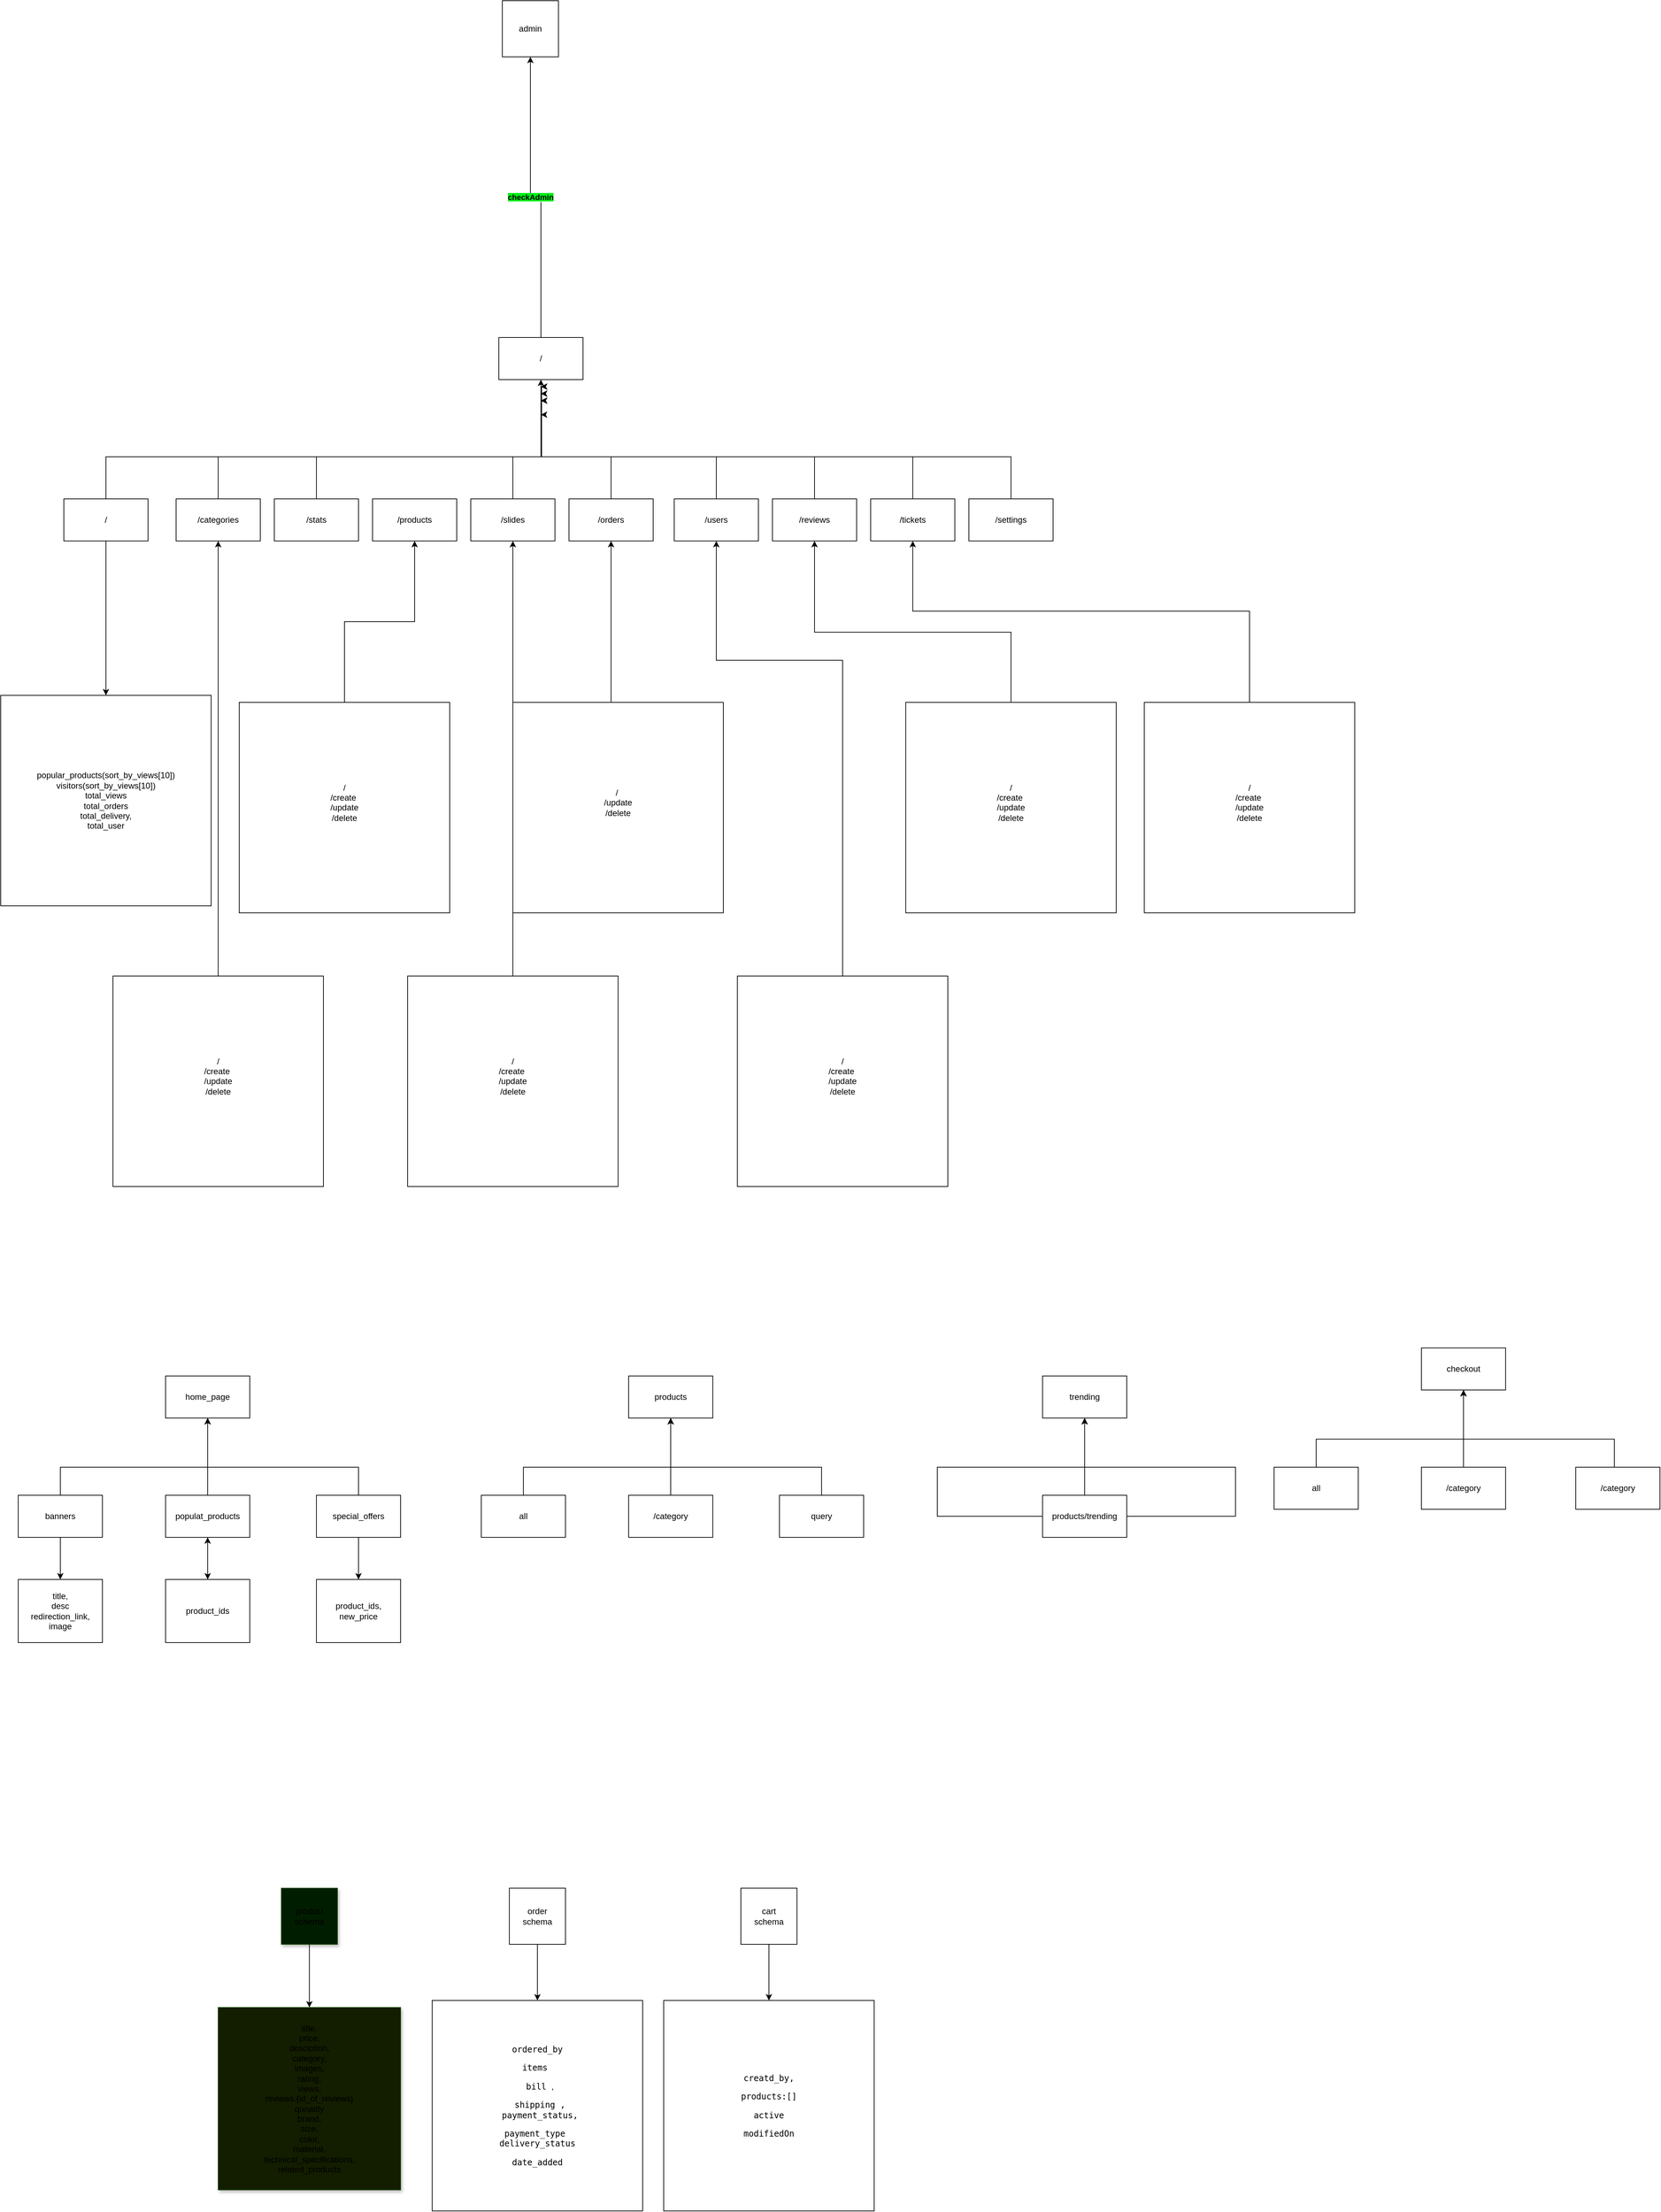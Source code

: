 <mxfile version="24.2.5" type="device">
  <diagram name="Page-1" id="WDJ_Z6O_Jv-4hxg5FpdB">
    <mxGraphModel dx="896" dy="2647" grid="1" gridSize="10" guides="1" tooltips="1" connect="1" arrows="1" fold="1" page="1" pageScale="1" pageWidth="850" pageHeight="1100" math="0" shadow="0">
      <root>
        <mxCell id="0" />
        <mxCell id="1" parent="0" />
        <mxCell id="sdlYAYd8WSPYQElmw3_2-1" value="admin" style="whiteSpace=wrap;html=1;aspect=fixed;" parent="1" vertex="1">
          <mxGeometry x="810" y="-1410" width="80" height="80" as="geometry" />
        </mxCell>
        <mxCell id="sdlYAYd8WSPYQElmw3_2-3" style="edgeStyle=orthogonalEdgeStyle;rounded=0;orthogonalLoop=1;jettySize=auto;html=1;" parent="1" source="sdlYAYd8WSPYQElmw3_2-2" edge="1">
          <mxGeometry relative="1" as="geometry">
            <mxPoint x="180" y="840" as="targetPoint" />
          </mxGeometry>
        </mxCell>
        <mxCell id="sdlYAYd8WSPYQElmw3_2-15" style="edgeStyle=orthogonalEdgeStyle;rounded=0;orthogonalLoop=1;jettySize=auto;html=1;entryX=0.5;entryY=1;entryDx=0;entryDy=0;" parent="1" source="sdlYAYd8WSPYQElmw3_2-2" target="sdlYAYd8WSPYQElmw3_2-13" edge="1">
          <mxGeometry relative="1" as="geometry">
            <mxPoint x="350" y="620" as="targetPoint" />
            <Array as="points">
              <mxPoint x="180" y="680" />
              <mxPoint x="390" y="680" />
            </Array>
          </mxGeometry>
        </mxCell>
        <mxCell id="sdlYAYd8WSPYQElmw3_2-2" value="banners" style="rounded=0;whiteSpace=wrap;html=1;" parent="1" vertex="1">
          <mxGeometry x="120" y="720" width="120" height="60" as="geometry" />
        </mxCell>
        <mxCell id="sdlYAYd8WSPYQElmw3_2-4" value="title,&lt;div&gt;desc&lt;/div&gt;&lt;div&gt;redirection_link,&lt;/div&gt;&lt;div&gt;image&lt;/div&gt;" style="rounded=0;whiteSpace=wrap;html=1;" parent="1" vertex="1">
          <mxGeometry x="120" y="840" width="120" height="90" as="geometry" />
        </mxCell>
        <mxCell id="sdlYAYd8WSPYQElmw3_2-9" value="" style="edgeStyle=orthogonalEdgeStyle;rounded=0;orthogonalLoop=1;jettySize=auto;html=1;" parent="1" source="sdlYAYd8WSPYQElmw3_2-6" target="sdlYAYd8WSPYQElmw3_2-8" edge="1">
          <mxGeometry relative="1" as="geometry" />
        </mxCell>
        <mxCell id="sdlYAYd8WSPYQElmw3_2-6" value="product_ids" style="rounded=0;whiteSpace=wrap;html=1;" parent="1" vertex="1">
          <mxGeometry x="330" y="840" width="120" height="90" as="geometry" />
        </mxCell>
        <mxCell id="sdlYAYd8WSPYQElmw3_2-7" style="edgeStyle=orthogonalEdgeStyle;rounded=0;orthogonalLoop=1;jettySize=auto;html=1;" parent="1" source="sdlYAYd8WSPYQElmw3_2-8" edge="1">
          <mxGeometry relative="1" as="geometry">
            <mxPoint x="390" y="840" as="targetPoint" />
          </mxGeometry>
        </mxCell>
        <mxCell id="sdlYAYd8WSPYQElmw3_2-17" style="edgeStyle=orthogonalEdgeStyle;rounded=0;orthogonalLoop=1;jettySize=auto;html=1;entryX=0.5;entryY=1;entryDx=0;entryDy=0;" parent="1" source="sdlYAYd8WSPYQElmw3_2-8" target="sdlYAYd8WSPYQElmw3_2-13" edge="1">
          <mxGeometry relative="1" as="geometry">
            <mxPoint x="350" y="610" as="targetPoint" />
            <Array as="points">
              <mxPoint x="390" y="640" />
              <mxPoint x="390" y="640" />
            </Array>
          </mxGeometry>
        </mxCell>
        <mxCell id="sdlYAYd8WSPYQElmw3_2-8" value="populat_products" style="rounded=0;whiteSpace=wrap;html=1;" parent="1" vertex="1">
          <mxGeometry x="330" y="720" width="120" height="60" as="geometry" />
        </mxCell>
        <mxCell id="sdlYAYd8WSPYQElmw3_2-16" style="edgeStyle=orthogonalEdgeStyle;rounded=0;orthogonalLoop=1;jettySize=auto;html=1;entryX=0.5;entryY=1;entryDx=0;entryDy=0;" parent="1" source="sdlYAYd8WSPYQElmw3_2-10" target="sdlYAYd8WSPYQElmw3_2-13" edge="1">
          <mxGeometry relative="1" as="geometry">
            <Array as="points">
              <mxPoint x="605" y="680" />
              <mxPoint x="390" y="680" />
            </Array>
          </mxGeometry>
        </mxCell>
        <mxCell id="sdlYAYd8WSPYQElmw3_2-10" value="special_offers" style="rounded=0;whiteSpace=wrap;html=1;" parent="1" vertex="1">
          <mxGeometry x="545" y="720" width="120" height="60" as="geometry" />
        </mxCell>
        <mxCell id="sdlYAYd8WSPYQElmw3_2-11" style="edgeStyle=orthogonalEdgeStyle;rounded=0;orthogonalLoop=1;jettySize=auto;html=1;" parent="1" source="sdlYAYd8WSPYQElmw3_2-10" edge="1">
          <mxGeometry relative="1" as="geometry">
            <mxPoint x="605" y="840" as="targetPoint" />
          </mxGeometry>
        </mxCell>
        <mxCell id="sdlYAYd8WSPYQElmw3_2-12" value="product_ids,&lt;div&gt;new_price&lt;/div&gt;" style="rounded=0;whiteSpace=wrap;html=1;" parent="1" vertex="1">
          <mxGeometry x="545" y="840" width="120" height="90" as="geometry" />
        </mxCell>
        <mxCell id="sdlYAYd8WSPYQElmw3_2-13" value="home_page" style="rounded=0;whiteSpace=wrap;html=1;" parent="1" vertex="1">
          <mxGeometry x="330" y="550" width="120" height="60" as="geometry" />
        </mxCell>
        <mxCell id="sdlYAYd8WSPYQElmw3_2-19" style="edgeStyle=orthogonalEdgeStyle;rounded=0;orthogonalLoop=1;jettySize=auto;html=1;entryX=0.5;entryY=1;entryDx=0;entryDy=0;" parent="1" source="sdlYAYd8WSPYQElmw3_2-20" target="sdlYAYd8WSPYQElmw3_2-31" edge="1">
          <mxGeometry relative="1" as="geometry">
            <mxPoint x="1010" y="620" as="targetPoint" />
            <Array as="points">
              <mxPoint x="840" y="680" />
              <mxPoint x="1050" y="680" />
            </Array>
          </mxGeometry>
        </mxCell>
        <mxCell id="sdlYAYd8WSPYQElmw3_2-20" value="all" style="rounded=0;whiteSpace=wrap;html=1;" parent="1" vertex="1">
          <mxGeometry x="780" y="720" width="120" height="60" as="geometry" />
        </mxCell>
        <mxCell id="sdlYAYd8WSPYQElmw3_2-25" style="edgeStyle=orthogonalEdgeStyle;rounded=0;orthogonalLoop=1;jettySize=auto;html=1;entryX=0.5;entryY=1;entryDx=0;entryDy=0;" parent="1" source="sdlYAYd8WSPYQElmw3_2-26" target="sdlYAYd8WSPYQElmw3_2-31" edge="1">
          <mxGeometry relative="1" as="geometry">
            <mxPoint x="1010" y="610" as="targetPoint" />
            <Array as="points">
              <mxPoint x="1050" y="640" />
              <mxPoint x="1050" y="640" />
            </Array>
          </mxGeometry>
        </mxCell>
        <mxCell id="sdlYAYd8WSPYQElmw3_2-26" value="/category" style="rounded=0;whiteSpace=wrap;html=1;" parent="1" vertex="1">
          <mxGeometry x="990" y="720" width="120" height="60" as="geometry" />
        </mxCell>
        <mxCell id="sdlYAYd8WSPYQElmw3_2-27" style="edgeStyle=orthogonalEdgeStyle;rounded=0;orthogonalLoop=1;jettySize=auto;html=1;entryX=0.5;entryY=1;entryDx=0;entryDy=0;" parent="1" source="sdlYAYd8WSPYQElmw3_2-28" target="sdlYAYd8WSPYQElmw3_2-31" edge="1">
          <mxGeometry relative="1" as="geometry">
            <Array as="points">
              <mxPoint x="1265" y="680" />
              <mxPoint x="1050" y="680" />
            </Array>
          </mxGeometry>
        </mxCell>
        <mxCell id="sdlYAYd8WSPYQElmw3_2-28" value="query" style="rounded=0;whiteSpace=wrap;html=1;" parent="1" vertex="1">
          <mxGeometry x="1205" y="720" width="120" height="60" as="geometry" />
        </mxCell>
        <mxCell id="sdlYAYd8WSPYQElmw3_2-31" value="products" style="rounded=0;whiteSpace=wrap;html=1;" parent="1" vertex="1">
          <mxGeometry x="990" y="550" width="120" height="60" as="geometry" />
        </mxCell>
        <mxCell id="sdlYAYd8WSPYQElmw3_2-32" style="edgeStyle=orthogonalEdgeStyle;rounded=0;orthogonalLoop=1;jettySize=auto;html=1;entryX=0.5;entryY=1;entryDx=0;entryDy=0;exitX=0;exitY=0.5;exitDx=0;exitDy=0;" parent="1" source="sdlYAYd8WSPYQElmw3_2-37" target="sdlYAYd8WSPYQElmw3_2-38" edge="1">
          <mxGeometry relative="1" as="geometry">
            <mxPoint x="1600" y="620" as="targetPoint" />
            <mxPoint x="1430" y="720" as="sourcePoint" />
            <Array as="points">
              <mxPoint x="1430" y="750" />
              <mxPoint x="1430" y="680" />
              <mxPoint x="1640" y="680" />
            </Array>
          </mxGeometry>
        </mxCell>
        <mxCell id="sdlYAYd8WSPYQElmw3_2-34" style="edgeStyle=orthogonalEdgeStyle;rounded=0;orthogonalLoop=1;jettySize=auto;html=1;entryX=0.5;entryY=1;entryDx=0;entryDy=0;" parent="1" target="sdlYAYd8WSPYQElmw3_2-38" edge="1">
          <mxGeometry relative="1" as="geometry">
            <mxPoint x="1600" y="610" as="targetPoint" />
            <mxPoint x="1640" y="720" as="sourcePoint" />
            <Array as="points">
              <mxPoint x="1640" y="640" />
              <mxPoint x="1640" y="640" />
            </Array>
          </mxGeometry>
        </mxCell>
        <mxCell id="sdlYAYd8WSPYQElmw3_2-36" style="edgeStyle=orthogonalEdgeStyle;rounded=0;orthogonalLoop=1;jettySize=auto;html=1;entryX=0.5;entryY=1;entryDx=0;entryDy=0;" parent="1" source="sdlYAYd8WSPYQElmw3_2-37" target="sdlYAYd8WSPYQElmw3_2-38" edge="1">
          <mxGeometry relative="1" as="geometry">
            <Array as="points">
              <mxPoint x="1855" y="680" />
              <mxPoint x="1640" y="680" />
            </Array>
          </mxGeometry>
        </mxCell>
        <mxCell id="sdlYAYd8WSPYQElmw3_2-37" value="products/trending" style="rounded=0;whiteSpace=wrap;html=1;" parent="1" vertex="1">
          <mxGeometry x="1580" y="720" width="120" height="60" as="geometry" />
        </mxCell>
        <mxCell id="sdlYAYd8WSPYQElmw3_2-38" value="trending" style="rounded=0;whiteSpace=wrap;html=1;" parent="1" vertex="1">
          <mxGeometry x="1580" y="550" width="120" height="60" as="geometry" />
        </mxCell>
        <mxCell id="sdlYAYd8WSPYQElmw3_2-41" style="edgeStyle=orthogonalEdgeStyle;rounded=0;orthogonalLoop=1;jettySize=auto;html=1;entryX=0.5;entryY=0;entryDx=0;entryDy=0;" parent="1" source="sdlYAYd8WSPYQElmw3_2-39" target="sdlYAYd8WSPYQElmw3_2-40" edge="1">
          <mxGeometry relative="1" as="geometry" />
        </mxCell>
        <mxCell id="sdlYAYd8WSPYQElmw3_2-39" value="product&lt;div&gt;schema&lt;/div&gt;" style="whiteSpace=wrap;html=1;aspect=fixed;strokeColor=#194500;shadow=1;fillColor=#011D00;" parent="1" vertex="1">
          <mxGeometry x="495" y="1280" width="80" height="80" as="geometry" />
        </mxCell>
        <mxCell id="sdlYAYd8WSPYQElmw3_2-40" value="title,&lt;div&gt;price,&lt;/div&gt;&lt;div&gt;desciption,&lt;/div&gt;&lt;div&gt;category,&lt;/div&gt;&lt;div&gt;images,&lt;/div&gt;&lt;div&gt;rating,&lt;/div&gt;&lt;div&gt;views,&lt;/div&gt;&lt;div&gt;reviews:{id_of_reviews}&lt;/div&gt;&lt;div&gt;qunatity&lt;/div&gt;&lt;div&gt;brand,&lt;/div&gt;&lt;div&gt;size,&lt;/div&gt;&lt;div&gt;color,&lt;/div&gt;&lt;div&gt;material,&lt;/div&gt;&lt;div&gt;technical_specifications,&lt;/div&gt;&lt;div&gt;related_products&lt;/div&gt;" style="whiteSpace=wrap;html=1;aspect=fixed;strokeColor=#194500;shadow=1;fillColor=#131D00;" parent="1" vertex="1">
          <mxGeometry x="405" y="1450" width="260" height="260" as="geometry" />
        </mxCell>
        <mxCell id="sdlYAYd8WSPYQElmw3_2-42" style="edgeStyle=orthogonalEdgeStyle;rounded=0;orthogonalLoop=1;jettySize=auto;html=1;entryX=0.5;entryY=1;entryDx=0;entryDy=0;" parent="1" source="sdlYAYd8WSPYQElmw3_2-43" target="sdlYAYd8WSPYQElmw3_2-47" edge="1">
          <mxGeometry relative="1" as="geometry">
            <mxPoint x="2140" y="580" as="targetPoint" />
            <Array as="points">
              <mxPoint x="1970" y="640" />
              <mxPoint x="2180" y="640" />
            </Array>
          </mxGeometry>
        </mxCell>
        <mxCell id="sdlYAYd8WSPYQElmw3_2-43" value="all" style="rounded=0;whiteSpace=wrap;html=1;" parent="1" vertex="1">
          <mxGeometry x="1910" y="680" width="120" height="60" as="geometry" />
        </mxCell>
        <mxCell id="sdlYAYd8WSPYQElmw3_2-44" style="edgeStyle=orthogonalEdgeStyle;rounded=0;orthogonalLoop=1;jettySize=auto;html=1;entryX=0.5;entryY=1;entryDx=0;entryDy=0;" parent="1" source="sdlYAYd8WSPYQElmw3_2-45" target="sdlYAYd8WSPYQElmw3_2-47" edge="1">
          <mxGeometry relative="1" as="geometry">
            <mxPoint x="2140" y="570" as="targetPoint" />
            <Array as="points">
              <mxPoint x="2180" y="600" />
              <mxPoint x="2180" y="600" />
            </Array>
          </mxGeometry>
        </mxCell>
        <mxCell id="sdlYAYd8WSPYQElmw3_2-45" value="/category" style="rounded=0;whiteSpace=wrap;html=1;" parent="1" vertex="1">
          <mxGeometry x="2120" y="680" width="120" height="60" as="geometry" />
        </mxCell>
        <mxCell id="sdlYAYd8WSPYQElmw3_2-46" style="edgeStyle=orthogonalEdgeStyle;rounded=0;orthogonalLoop=1;jettySize=auto;html=1;entryX=0.5;entryY=1;entryDx=0;entryDy=0;" parent="1" target="sdlYAYd8WSPYQElmw3_2-47" edge="1">
          <mxGeometry relative="1" as="geometry">
            <mxPoint x="2395" y="680" as="sourcePoint" />
            <Array as="points">
              <mxPoint x="2395" y="640" />
              <mxPoint x="2180" y="640" />
            </Array>
          </mxGeometry>
        </mxCell>
        <mxCell id="sdlYAYd8WSPYQElmw3_2-47" value="checkout" style="rounded=0;whiteSpace=wrap;html=1;" parent="1" vertex="1">
          <mxGeometry x="2120" y="510" width="120" height="60" as="geometry" />
        </mxCell>
        <mxCell id="sdlYAYd8WSPYQElmw3_2-48" value="/category" style="rounded=0;whiteSpace=wrap;html=1;" parent="1" vertex="1">
          <mxGeometry x="2340" y="680" width="120" height="60" as="geometry" />
        </mxCell>
        <mxCell id="sdlYAYd8WSPYQElmw3_2-60" style="edgeStyle=orthogonalEdgeStyle;rounded=0;orthogonalLoop=1;jettySize=auto;html=1;entryX=0.5;entryY=1;entryDx=0;entryDy=0;" parent="1" source="sdlYAYd8WSPYQElmw3_2-49" target="sdlYAYd8WSPYQElmw3_2-1" edge="1">
          <mxGeometry relative="1" as="geometry" />
        </mxCell>
        <mxCell id="sdlYAYd8WSPYQElmw3_2-75" value="&lt;b style=&quot;background-color: rgb(0, 240, 24);&quot;&gt;checkAdmin&lt;/b&gt;" style="edgeLabel;html=1;align=center;verticalAlign=middle;resizable=0;points=[];" parent="sdlYAYd8WSPYQElmw3_2-60" vertex="1" connectable="0">
          <mxGeometry x="0.71" y="1" relative="1" as="geometry">
            <mxPoint x="1" y="140" as="offset" />
          </mxGeometry>
        </mxCell>
        <mxCell id="sdlYAYd8WSPYQElmw3_2-49" value="/" style="rounded=0;whiteSpace=wrap;html=1;" parent="1" vertex="1">
          <mxGeometry x="805" y="-930" width="120" height="60" as="geometry" />
        </mxCell>
        <mxCell id="sdlYAYd8WSPYQElmw3_2-64" style="edgeStyle=orthogonalEdgeStyle;rounded=0;orthogonalLoop=1;jettySize=auto;html=1;entryX=0.5;entryY=1;entryDx=0;entryDy=0;" parent="1" source="sdlYAYd8WSPYQElmw3_2-50" target="sdlYAYd8WSPYQElmw3_2-49" edge="1">
          <mxGeometry relative="1" as="geometry">
            <Array as="points">
              <mxPoint x="825" y="-760" />
              <mxPoint x="865" y="-760" />
            </Array>
          </mxGeometry>
        </mxCell>
        <mxCell id="sdlYAYd8WSPYQElmw3_2-50" value="/slides" style="rounded=0;whiteSpace=wrap;html=1;" parent="1" vertex="1">
          <mxGeometry x="765" y="-700" width="120" height="60" as="geometry" />
        </mxCell>
        <mxCell id="sdlYAYd8WSPYQElmw3_2-51" value="/products" style="rounded=0;whiteSpace=wrap;html=1;" parent="1" vertex="1">
          <mxGeometry x="625" y="-700" width="120" height="60" as="geometry" />
        </mxCell>
        <mxCell id="sdlYAYd8WSPYQElmw3_2-65" style="edgeStyle=orthogonalEdgeStyle;rounded=0;orthogonalLoop=1;jettySize=auto;html=1;" parent="1" source="sdlYAYd8WSPYQElmw3_2-52" edge="1">
          <mxGeometry relative="1" as="geometry">
            <mxPoint x="865" y="-860" as="targetPoint" />
            <Array as="points">
              <mxPoint x="965" y="-760" />
              <mxPoint x="866" y="-760" />
              <mxPoint x="866" y="-860" />
            </Array>
          </mxGeometry>
        </mxCell>
        <mxCell id="sdlYAYd8WSPYQElmw3_2-52" value="/orders" style="rounded=0;whiteSpace=wrap;html=1;" parent="1" vertex="1">
          <mxGeometry x="905" y="-700" width="120" height="60" as="geometry" />
        </mxCell>
        <mxCell id="sdlYAYd8WSPYQElmw3_2-67" style="edgeStyle=orthogonalEdgeStyle;rounded=0;orthogonalLoop=1;jettySize=auto;html=1;" parent="1" source="sdlYAYd8WSPYQElmw3_2-53" edge="1">
          <mxGeometry relative="1" as="geometry">
            <mxPoint x="865" y="-840" as="targetPoint" />
            <Array as="points">
              <mxPoint x="1255" y="-760" />
              <mxPoint x="866" y="-760" />
              <mxPoint x="866" y="-840" />
            </Array>
          </mxGeometry>
        </mxCell>
        <mxCell id="sdlYAYd8WSPYQElmw3_2-53" value="/reviews" style="rounded=0;whiteSpace=wrap;html=1;" parent="1" vertex="1">
          <mxGeometry x="1195" y="-700" width="120" height="60" as="geometry" />
        </mxCell>
        <mxCell id="sdlYAYd8WSPYQElmw3_2-63" style="edgeStyle=orthogonalEdgeStyle;rounded=0;orthogonalLoop=1;jettySize=auto;html=1;" parent="1" source="sdlYAYd8WSPYQElmw3_2-54" edge="1">
          <mxGeometry relative="1" as="geometry">
            <mxPoint x="865" y="-850" as="targetPoint" />
            <Array as="points">
              <mxPoint x="545" y="-760" />
              <mxPoint x="866" y="-760" />
              <mxPoint x="866" y="-850" />
            </Array>
          </mxGeometry>
        </mxCell>
        <mxCell id="sdlYAYd8WSPYQElmw3_2-54" value="/stats" style="rounded=0;whiteSpace=wrap;html=1;" parent="1" vertex="1">
          <mxGeometry x="485" y="-700" width="120" height="60" as="geometry" />
        </mxCell>
        <mxCell id="sdlYAYd8WSPYQElmw3_2-62" style="edgeStyle=orthogonalEdgeStyle;rounded=0;orthogonalLoop=1;jettySize=auto;html=1;" parent="1" source="sdlYAYd8WSPYQElmw3_2-55" edge="1">
          <mxGeometry relative="1" as="geometry">
            <mxPoint x="865" y="-850" as="targetPoint" />
            <Array as="points">
              <mxPoint x="405" y="-760" />
              <mxPoint x="866" y="-760" />
              <mxPoint x="866" y="-850" />
            </Array>
          </mxGeometry>
        </mxCell>
        <mxCell id="sdlYAYd8WSPYQElmw3_2-55" value="/categories" style="rounded=0;whiteSpace=wrap;html=1;" parent="1" vertex="1">
          <mxGeometry x="345" y="-700" width="120" height="60" as="geometry" />
        </mxCell>
        <mxCell id="sdlYAYd8WSPYQElmw3_2-61" style="edgeStyle=orthogonalEdgeStyle;rounded=0;orthogonalLoop=1;jettySize=auto;html=1;" parent="1" source="sdlYAYd8WSPYQElmw3_2-56" edge="1">
          <mxGeometry relative="1" as="geometry">
            <mxPoint x="865" y="-860" as="targetPoint" />
            <Array as="points">
              <mxPoint x="245" y="-760" />
              <mxPoint x="866" y="-760" />
              <mxPoint x="866" y="-860" />
            </Array>
          </mxGeometry>
        </mxCell>
        <mxCell id="sdlYAYd8WSPYQElmw3_2-71" style="edgeStyle=orthogonalEdgeStyle;rounded=0;orthogonalLoop=1;jettySize=auto;html=1;" parent="1" source="sdlYAYd8WSPYQElmw3_2-56" target="sdlYAYd8WSPYQElmw3_2-72" edge="1">
          <mxGeometry relative="1" as="geometry">
            <mxPoint x="245" y="-470" as="targetPoint" />
          </mxGeometry>
        </mxCell>
        <mxCell id="sdlYAYd8WSPYQElmw3_2-56" value="/" style="rounded=0;whiteSpace=wrap;html=1;" parent="1" vertex="1">
          <mxGeometry x="185" y="-700" width="120" height="60" as="geometry" />
        </mxCell>
        <mxCell id="sdlYAYd8WSPYQElmw3_2-66" style="edgeStyle=orthogonalEdgeStyle;rounded=0;orthogonalLoop=1;jettySize=auto;html=1;" parent="1" source="sdlYAYd8WSPYQElmw3_2-57" edge="1">
          <mxGeometry relative="1" as="geometry">
            <mxPoint x="865" y="-840" as="targetPoint" />
            <Array as="points">
              <mxPoint x="1115" y="-760" />
              <mxPoint x="866" y="-760" />
              <mxPoint x="866" y="-840" />
            </Array>
          </mxGeometry>
        </mxCell>
        <mxCell id="sdlYAYd8WSPYQElmw3_2-57" value="/users" style="rounded=0;whiteSpace=wrap;html=1;" parent="1" vertex="1">
          <mxGeometry x="1055" y="-700" width="120" height="60" as="geometry" />
        </mxCell>
        <mxCell id="sdlYAYd8WSPYQElmw3_2-70" style="edgeStyle=orthogonalEdgeStyle;rounded=0;orthogonalLoop=1;jettySize=auto;html=1;" parent="1" source="sdlYAYd8WSPYQElmw3_2-58" edge="1">
          <mxGeometry relative="1" as="geometry">
            <mxPoint x="865" y="-840" as="targetPoint" />
            <Array as="points">
              <mxPoint x="1535" y="-760" />
              <mxPoint x="866" y="-760" />
              <mxPoint x="866" y="-840" />
            </Array>
          </mxGeometry>
        </mxCell>
        <mxCell id="sdlYAYd8WSPYQElmw3_2-58" value="/settings" style="rounded=0;whiteSpace=wrap;html=1;" parent="1" vertex="1">
          <mxGeometry x="1475" y="-700" width="120" height="60" as="geometry" />
        </mxCell>
        <mxCell id="sdlYAYd8WSPYQElmw3_2-68" style="edgeStyle=orthogonalEdgeStyle;rounded=0;orthogonalLoop=1;jettySize=auto;html=1;" parent="1" source="sdlYAYd8WSPYQElmw3_2-59" edge="1">
          <mxGeometry relative="1" as="geometry">
            <mxPoint x="865" y="-820" as="targetPoint" />
            <Array as="points">
              <mxPoint x="1395" y="-760" />
              <mxPoint x="866" y="-760" />
              <mxPoint x="866" y="-820" />
            </Array>
          </mxGeometry>
        </mxCell>
        <mxCell id="sdlYAYd8WSPYQElmw3_2-59" value="/tickets" style="rounded=0;whiteSpace=wrap;html=1;" parent="1" vertex="1">
          <mxGeometry x="1335" y="-700" width="120" height="60" as="geometry" />
        </mxCell>
        <mxCell id="sdlYAYd8WSPYQElmw3_2-72" value="popular_products(sort_by_views[10])&lt;div&gt;visitors(sort_by_views[10])&lt;br&gt;&lt;/div&gt;&lt;div&gt;total_views&lt;/div&gt;&lt;div&gt;total_orders&lt;/div&gt;&lt;div&gt;total_delivery,&lt;/div&gt;&lt;div&gt;total_user&lt;/div&gt;" style="whiteSpace=wrap;html=1;aspect=fixed;" parent="1" vertex="1">
          <mxGeometry x="95" y="-420" width="300" height="300" as="geometry" />
        </mxCell>
        <mxCell id="sdlYAYd8WSPYQElmw3_2-74" style="edgeStyle=orthogonalEdgeStyle;rounded=0;orthogonalLoop=1;jettySize=auto;html=1;entryX=0.5;entryY=1;entryDx=0;entryDy=0;" parent="1" source="sdlYAYd8WSPYQElmw3_2-73" target="sdlYAYd8WSPYQElmw3_2-55" edge="1">
          <mxGeometry relative="1" as="geometry" />
        </mxCell>
        <mxCell id="sdlYAYd8WSPYQElmw3_2-73" value="/&lt;div&gt;/create&amp;nbsp;&lt;/div&gt;&lt;div&gt;/update&lt;/div&gt;&lt;div&gt;/delete&lt;/div&gt;&lt;div&gt;&lt;br&gt;&lt;/div&gt;" style="whiteSpace=wrap;html=1;aspect=fixed;" parent="1" vertex="1">
          <mxGeometry x="255" y="-20" width="300" height="300" as="geometry" />
        </mxCell>
        <mxCell id="sdlYAYd8WSPYQElmw3_2-77" style="edgeStyle=orthogonalEdgeStyle;rounded=0;orthogonalLoop=1;jettySize=auto;html=1;entryX=0.5;entryY=1;entryDx=0;entryDy=0;" parent="1" source="sdlYAYd8WSPYQElmw3_2-76" target="sdlYAYd8WSPYQElmw3_2-51" edge="1">
          <mxGeometry relative="1" as="geometry" />
        </mxCell>
        <mxCell id="sdlYAYd8WSPYQElmw3_2-76" value="/&lt;div&gt;/create&amp;nbsp;&lt;/div&gt;&lt;div&gt;/update&lt;/div&gt;&lt;div&gt;/delete&lt;/div&gt;&lt;div&gt;&lt;br&gt;&lt;/div&gt;" style="whiteSpace=wrap;html=1;aspect=fixed;" parent="1" vertex="1">
          <mxGeometry x="435" y="-410" width="300" height="300" as="geometry" />
        </mxCell>
        <mxCell id="sdlYAYd8WSPYQElmw3_2-79" style="edgeStyle=orthogonalEdgeStyle;rounded=0;orthogonalLoop=1;jettySize=auto;html=1;entryX=0.5;entryY=1;entryDx=0;entryDy=0;" parent="1" source="sdlYAYd8WSPYQElmw3_2-78" target="sdlYAYd8WSPYQElmw3_2-50" edge="1">
          <mxGeometry relative="1" as="geometry" />
        </mxCell>
        <mxCell id="sdlYAYd8WSPYQElmw3_2-78" value="/&lt;div&gt;/create&amp;nbsp;&lt;/div&gt;&lt;div&gt;/update&lt;/div&gt;&lt;div&gt;/delete&lt;/div&gt;&lt;div&gt;&lt;br&gt;&lt;/div&gt;" style="whiteSpace=wrap;html=1;aspect=fixed;" parent="1" vertex="1">
          <mxGeometry x="675" y="-20" width="300" height="300" as="geometry" />
        </mxCell>
        <mxCell id="sdlYAYd8WSPYQElmw3_2-81" style="edgeStyle=orthogonalEdgeStyle;rounded=0;orthogonalLoop=1;jettySize=auto;html=1;entryX=0.5;entryY=1;entryDx=0;entryDy=0;" parent="1" source="sdlYAYd8WSPYQElmw3_2-80" target="sdlYAYd8WSPYQElmw3_2-52" edge="1">
          <mxGeometry relative="1" as="geometry">
            <Array as="points">
              <mxPoint x="965" y="-500" />
              <mxPoint x="965" y="-500" />
            </Array>
          </mxGeometry>
        </mxCell>
        <mxCell id="sdlYAYd8WSPYQElmw3_2-80" value="/&lt;span style=&quot;background-color: initial;&quot;&gt;&amp;nbsp;&lt;/span&gt;&lt;div&gt;/update&lt;/div&gt;&lt;div&gt;/delete&lt;/div&gt;&lt;div&gt;&lt;br&gt;&lt;/div&gt;" style="whiteSpace=wrap;html=1;aspect=fixed;" parent="1" vertex="1">
          <mxGeometry x="825" y="-410" width="300" height="300" as="geometry" />
        </mxCell>
        <mxCell id="sdlYAYd8WSPYQElmw3_2-83" style="edgeStyle=orthogonalEdgeStyle;rounded=0;orthogonalLoop=1;jettySize=auto;html=1;entryX=0.5;entryY=1;entryDx=0;entryDy=0;" parent="1" source="sdlYAYd8WSPYQElmw3_2-82" target="sdlYAYd8WSPYQElmw3_2-57" edge="1">
          <mxGeometry relative="1" as="geometry">
            <Array as="points">
              <mxPoint x="1295" y="-470" />
              <mxPoint x="1115" y="-470" />
            </Array>
          </mxGeometry>
        </mxCell>
        <mxCell id="sdlYAYd8WSPYQElmw3_2-82" value="&lt;div&gt;/&lt;div&gt;/create&amp;nbsp;&lt;/div&gt;&lt;div&gt;/update&lt;/div&gt;&lt;div&gt;/delete&lt;/div&gt;&lt;div&gt;&lt;br&gt;&lt;/div&gt;&lt;/div&gt;" style="whiteSpace=wrap;html=1;aspect=fixed;" parent="1" vertex="1">
          <mxGeometry x="1145" y="-20" width="300" height="300" as="geometry" />
        </mxCell>
        <mxCell id="sdlYAYd8WSPYQElmw3_2-85" style="edgeStyle=orthogonalEdgeStyle;rounded=0;orthogonalLoop=1;jettySize=auto;html=1;entryX=0.5;entryY=1;entryDx=0;entryDy=0;" parent="1" source="sdlYAYd8WSPYQElmw3_2-84" target="sdlYAYd8WSPYQElmw3_2-53" edge="1">
          <mxGeometry relative="1" as="geometry">
            <Array as="points">
              <mxPoint x="1535" y="-510" />
              <mxPoint x="1255" y="-510" />
            </Array>
          </mxGeometry>
        </mxCell>
        <mxCell id="sdlYAYd8WSPYQElmw3_2-84" value="&lt;div&gt;/&lt;div&gt;/create&amp;nbsp;&lt;/div&gt;&lt;div&gt;/update&lt;/div&gt;&lt;div&gt;/delete&lt;/div&gt;&lt;div&gt;&lt;br&gt;&lt;/div&gt;&lt;/div&gt;" style="whiteSpace=wrap;html=1;aspect=fixed;" parent="1" vertex="1">
          <mxGeometry x="1385" y="-410" width="300" height="300" as="geometry" />
        </mxCell>
        <mxCell id="sdlYAYd8WSPYQElmw3_2-87" style="edgeStyle=orthogonalEdgeStyle;rounded=0;orthogonalLoop=1;jettySize=auto;html=1;entryX=0.5;entryY=1;entryDx=0;entryDy=0;" parent="1" source="sdlYAYd8WSPYQElmw3_2-86" target="sdlYAYd8WSPYQElmw3_2-59" edge="1">
          <mxGeometry relative="1" as="geometry">
            <Array as="points">
              <mxPoint x="1875" y="-540" />
              <mxPoint x="1395" y="-540" />
            </Array>
          </mxGeometry>
        </mxCell>
        <mxCell id="sdlYAYd8WSPYQElmw3_2-86" value="&lt;div&gt;/&lt;div&gt;/create&amp;nbsp;&lt;/div&gt;&lt;div&gt;/update&lt;/div&gt;&lt;div&gt;/delete&lt;/div&gt;&lt;div&gt;&lt;br&gt;&lt;/div&gt;&lt;/div&gt;" style="whiteSpace=wrap;html=1;aspect=fixed;" parent="1" vertex="1">
          <mxGeometry x="1725" y="-410" width="300" height="300" as="geometry" />
        </mxCell>
        <mxCell id="sdlYAYd8WSPYQElmw3_2-88" style="edgeStyle=orthogonalEdgeStyle;rounded=0;orthogonalLoop=1;jettySize=auto;html=1;entryX=0.5;entryY=0;entryDx=0;entryDy=0;" parent="1" source="sdlYAYd8WSPYQElmw3_2-89" target="sdlYAYd8WSPYQElmw3_2-90" edge="1">
          <mxGeometry relative="1" as="geometry" />
        </mxCell>
        <mxCell id="sdlYAYd8WSPYQElmw3_2-89" value="order&lt;div&gt;schema&lt;/div&gt;" style="whiteSpace=wrap;html=1;aspect=fixed;" parent="1" vertex="1">
          <mxGeometry x="820" y="1280" width="80" height="80" as="geometry" />
        </mxCell>
        <mxCell id="sdlYAYd8WSPYQElmw3_2-90" value="&lt;pre class=&quot;qb qc qd qe qf qh qi qj bo qk ba bj&quot;&gt;&lt;span data-selectable-paragraph=&quot;&quot; class=&quot;ql nx hi qi b bf qm qn l qo qp&quot; id=&quot;87b6&quot;&gt;ordered_by&lt;/span&gt;&lt;/pre&gt;&lt;pre class=&quot;qb qc qd qe qf qh qi qj bo qk ba bj&quot;&gt;items &lt;/pre&gt;&lt;pre class=&quot;qb qc qd qe qf qh qi qj bo qk ba bj&quot;&gt; bill &lt;span style=&quot;background-color: initial; font-family: Helvetica; white-space: normal;&quot;&gt;,&lt;/span&gt;&lt;/pre&gt;&lt;pre class=&quot;qb qc qd qe qf qh qi qj bo qk ba bj&quot;&gt;&lt;span data-selectable-paragraph=&quot;&quot; class=&quot;ql nx hi qi b bf qm qn l qo qp&quot;&gt; shipping ,&lt;br&gt; payment_status,&lt;/span&gt;&lt;/pre&gt;&lt;pre class=&quot;qb qc qd qe qf qh qi qj bo qk ba bj&quot;&gt;&lt;span data-selectable-paragraph=&quot;&quot; class=&quot;ql nx hi qi b bf qm qn l qo qp&quot;&gt;payment_type &lt;br&gt;delivery_status&lt;/span&gt;&lt;/pre&gt;&lt;pre class=&quot;qb qc qd qe qf qh qi qj bo qk ba bj&quot;&gt;&lt;span data-selectable-paragraph=&quot;&quot; class=&quot;ql nx hi qi b bf qm qn l qo qp&quot;&gt;date_added&lt;br&gt;&lt;/span&gt;&lt;/pre&gt;" style="whiteSpace=wrap;html=1;aspect=fixed;" parent="1" vertex="1">
          <mxGeometry x="710" y="1440" width="300" height="300" as="geometry" />
        </mxCell>
        <mxCell id="sdlYAYd8WSPYQElmw3_2-91" value="&lt;pre class=&quot;qb qc qd qe qf qh qi qj bo qk ba bj&quot;&gt;&lt;span data-selectable-paragraph=&quot;&quot; class=&quot;ql nx hi qi b bf qm qn l qo qp&quot; id=&quot;87b6&quot;&gt;creatd_by,&lt;/span&gt;&lt;/pre&gt;&lt;pre class=&quot;qb qc qd qe qf qh qi qj bo qk ba bj&quot;&gt;&lt;span data-selectable-paragraph=&quot;&quot; class=&quot;ql nx hi qi b bf qm qn l qo qp&quot;&gt;products:[]&lt;/span&gt;&lt;/pre&gt;&lt;pre class=&quot;qb qc qd qe qf qh qi qj bo qk ba bj&quot;&gt;active&lt;/pre&gt;&lt;pre class=&quot;qb qc qd qe qf qh qi qj bo qk ba bj&quot;&gt;modifiedOn&lt;/pre&gt;" style="whiteSpace=wrap;html=1;aspect=fixed;" parent="1" vertex="1">
          <mxGeometry x="1040" y="1440" width="300" height="300" as="geometry" />
        </mxCell>
        <mxCell id="sdlYAYd8WSPYQElmw3_2-92" value="cart&lt;div&gt;schema&lt;/div&gt;" style="whiteSpace=wrap;html=1;aspect=fixed;" parent="1" vertex="1">
          <mxGeometry x="1150" y="1280" width="80" height="80" as="geometry" />
        </mxCell>
        <mxCell id="sdlYAYd8WSPYQElmw3_2-93" style="edgeStyle=orthogonalEdgeStyle;rounded=0;orthogonalLoop=1;jettySize=auto;html=1;entryX=0.5;entryY=0;entryDx=0;entryDy=0;" parent="1" source="sdlYAYd8WSPYQElmw3_2-92" target="sdlYAYd8WSPYQElmw3_2-91" edge="1">
          <mxGeometry relative="1" as="geometry" />
        </mxCell>
      </root>
    </mxGraphModel>
  </diagram>
</mxfile>
